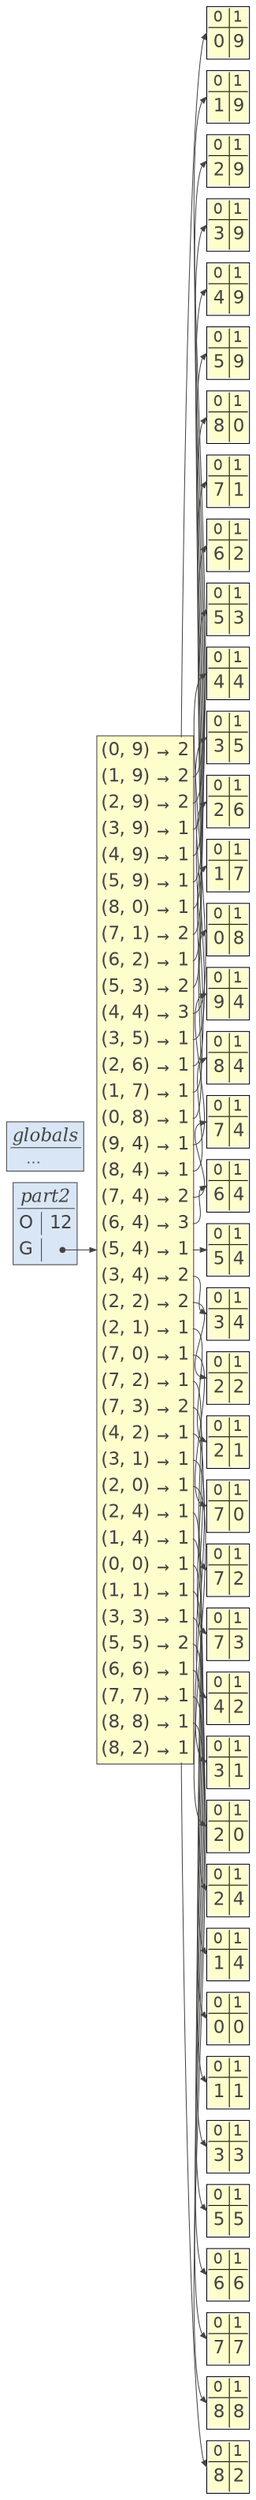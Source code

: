 
    digraph G {
        nodesep=.1;
        ranksep=.1;
        rankdir=LR;
        node [penwidth="0.5", shape=box, width=.1, height=.1];

    
{ rank=same;
// FRAME globals
node140091871958648 [margin="0.03", color="#444443", fontcolor="#444443", fontname="Helvetica", style=filled, fillcolor="#D9E6F5", label=<<table BORDER="0" CELLPADDING="0" CELLBORDER="1" CELLSPACING="0">
<tr><td cellspacing="0" colspan="3" cellpadding="0" bgcolor="#D9E6F5" border="1" sides="b" align="center"><font color="#444443" FACE="Times-Italic" point-size="11">globals</font></td></tr>
<tr><td colspan="3" cellpadding="1" border="0" bgcolor="#D9E6F5"></td></tr><tr><td cellspacing="0" cellpadding="0" border="0"><font point-size="9"> ... </font></td></tr>
</table>
>];
// FRAME part2
node140091868239792 [margin="0.03", color="#444443", fontcolor="#444443", fontname="Helvetica", style=filled, fillcolor="#D9E6F5", label=<<table BORDER="0" CELLPADDING="0" CELLBORDER="1" CELLSPACING="0">
<tr><td cellspacing="0" colspan="3" cellpadding="0" bgcolor="#D9E6F5" border="1" sides="b" align="center"><font color="#444443" FACE="Times-Italic" point-size="11">part2</font></td></tr>
<tr><td colspan="3" cellpadding="1" border="0" bgcolor="#D9E6F5"></td></tr><tr><td port="O_label" cellspacing="0" cellpadding="0" bgcolor="#D9E6F5" border="1" sides="r" align="right"><font face="Helvetica" color="#444443" point-size="11">O </font></td>
<td cellspacing="0" cellpadding="0" border="0"></td><td port="O" cellspacing="0" cellpadding="1" bgcolor="#D9E6F5" border="0" align="left"><font color="#444443" point-size="11"> 12</font></td>
</tr>
<tr><td colspan="3" cellpadding="1" border="0" bgcolor="#D9E6F5"></td></tr><tr><td port="G_label" cellspacing="0" cellpadding="0" bgcolor="#D9E6F5" border="1" sides="r" align="right"><font face="Helvetica" color="#444443" point-size="11">G </font></td>
<td cellspacing="0" cellpadding="0" border="0"></td><td port="G" cellspacing="0" cellpadding="1" bgcolor="#D9E6F5" border="0" align="left"><font color="#444443" point-size="11">    </font></td>
</tr>
</table>
>];
node140091871958648 -> node140091868239792 [style=invis, weight=100]
}

// DICT
node140091875499112 [margin="0.03", color="#444443", fontcolor="#444443", fontname="Helvetica", style=filled, fillcolor="#fefecd", label=<<table BORDER="0" CELLPADDING="0" CELLBORDER="1" CELLSPACING="0">
<tr><td port="0_label" cellspacing="0" cellpadding="0" bgcolor="#fefecd" border="0" align="right"><font face="Helvetica" color="#444443" point-size="11">(0, 9) </font></td>
<td cellpadding="0" border="0" valign="bottom"><font color="#444443" point-size="9">&rarr;</font></td><td port="0" cellspacing="0" cellpadding="1" bgcolor="#fefecd" border="0" align="left"><font color="#444443" point-size="11"> 2</font></td>
</tr>
<tr><td colspan="3" cellpadding="1" border="0" bgcolor="#fefecd"></td></tr><tr><td port="1_label" cellspacing="0" cellpadding="0" bgcolor="#fefecd" border="0" align="right"><font face="Helvetica" color="#444443" point-size="11">(1, 9) </font></td>
<td cellpadding="0" border="0" valign="bottom"><font color="#444443" point-size="9">&rarr;</font></td><td port="1" cellspacing="0" cellpadding="1" bgcolor="#fefecd" border="0" align="left"><font color="#444443" point-size="11"> 2</font></td>
</tr>
<tr><td colspan="3" cellpadding="1" border="0" bgcolor="#fefecd"></td></tr><tr><td port="2_label" cellspacing="0" cellpadding="0" bgcolor="#fefecd" border="0" align="right"><font face="Helvetica" color="#444443" point-size="11">(2, 9) </font></td>
<td cellpadding="0" border="0" valign="bottom"><font color="#444443" point-size="9">&rarr;</font></td><td port="2" cellspacing="0" cellpadding="1" bgcolor="#fefecd" border="0" align="left"><font color="#444443" point-size="11"> 2</font></td>
</tr>
<tr><td colspan="3" cellpadding="1" border="0" bgcolor="#fefecd"></td></tr><tr><td port="3_label" cellspacing="0" cellpadding="0" bgcolor="#fefecd" border="0" align="right"><font face="Helvetica" color="#444443" point-size="11">(3, 9) </font></td>
<td cellpadding="0" border="0" valign="bottom"><font color="#444443" point-size="9">&rarr;</font></td><td port="3" cellspacing="0" cellpadding="1" bgcolor="#fefecd" border="0" align="left"><font color="#444443" point-size="11"> 1</font></td>
</tr>
<tr><td colspan="3" cellpadding="1" border="0" bgcolor="#fefecd"></td></tr><tr><td port="4_label" cellspacing="0" cellpadding="0" bgcolor="#fefecd" border="0" align="right"><font face="Helvetica" color="#444443" point-size="11">(4, 9) </font></td>
<td cellpadding="0" border="0" valign="bottom"><font color="#444443" point-size="9">&rarr;</font></td><td port="4" cellspacing="0" cellpadding="1" bgcolor="#fefecd" border="0" align="left"><font color="#444443" point-size="11"> 1</font></td>
</tr>
<tr><td colspan="3" cellpadding="1" border="0" bgcolor="#fefecd"></td></tr><tr><td port="5_label" cellspacing="0" cellpadding="0" bgcolor="#fefecd" border="0" align="right"><font face="Helvetica" color="#444443" point-size="11">(5, 9) </font></td>
<td cellpadding="0" border="0" valign="bottom"><font color="#444443" point-size="9">&rarr;</font></td><td port="5" cellspacing="0" cellpadding="1" bgcolor="#fefecd" border="0" align="left"><font color="#444443" point-size="11"> 1</font></td>
</tr>
<tr><td colspan="3" cellpadding="1" border="0" bgcolor="#fefecd"></td></tr><tr><td port="6_label" cellspacing="0" cellpadding="0" bgcolor="#fefecd" border="0" align="right"><font face="Helvetica" color="#444443" point-size="11">(8, 0) </font></td>
<td cellpadding="0" border="0" valign="bottom"><font color="#444443" point-size="9">&rarr;</font></td><td port="6" cellspacing="0" cellpadding="1" bgcolor="#fefecd" border="0" align="left"><font color="#444443" point-size="11"> 1</font></td>
</tr>
<tr><td colspan="3" cellpadding="1" border="0" bgcolor="#fefecd"></td></tr><tr><td port="7_label" cellspacing="0" cellpadding="0" bgcolor="#fefecd" border="0" align="right"><font face="Helvetica" color="#444443" point-size="11">(7, 1) </font></td>
<td cellpadding="0" border="0" valign="bottom"><font color="#444443" point-size="9">&rarr;</font></td><td port="7" cellspacing="0" cellpadding="1" bgcolor="#fefecd" border="0" align="left"><font color="#444443" point-size="11"> 2</font></td>
</tr>
<tr><td colspan="3" cellpadding="1" border="0" bgcolor="#fefecd"></td></tr><tr><td port="8_label" cellspacing="0" cellpadding="0" bgcolor="#fefecd" border="0" align="right"><font face="Helvetica" color="#444443" point-size="11">(6, 2) </font></td>
<td cellpadding="0" border="0" valign="bottom"><font color="#444443" point-size="9">&rarr;</font></td><td port="8" cellspacing="0" cellpadding="1" bgcolor="#fefecd" border="0" align="left"><font color="#444443" point-size="11"> 1</font></td>
</tr>
<tr><td colspan="3" cellpadding="1" border="0" bgcolor="#fefecd"></td></tr><tr><td port="9_label" cellspacing="0" cellpadding="0" bgcolor="#fefecd" border="0" align="right"><font face="Helvetica" color="#444443" point-size="11">(5, 3) </font></td>
<td cellpadding="0" border="0" valign="bottom"><font color="#444443" point-size="9">&rarr;</font></td><td port="9" cellspacing="0" cellpadding="1" bgcolor="#fefecd" border="0" align="left"><font color="#444443" point-size="11"> 2</font></td>
</tr>
<tr><td colspan="3" cellpadding="1" border="0" bgcolor="#fefecd"></td></tr><tr><td port="10_label" cellspacing="0" cellpadding="0" bgcolor="#fefecd" border="0" align="right"><font face="Helvetica" color="#444443" point-size="11">(4, 4) </font></td>
<td cellpadding="0" border="0" valign="bottom"><font color="#444443" point-size="9">&rarr;</font></td><td port="10" cellspacing="0" cellpadding="1" bgcolor="#fefecd" border="0" align="left"><font color="#444443" point-size="11"> 3</font></td>
</tr>
<tr><td colspan="3" cellpadding="1" border="0" bgcolor="#fefecd"></td></tr><tr><td port="11_label" cellspacing="0" cellpadding="0" bgcolor="#fefecd" border="0" align="right"><font face="Helvetica" color="#444443" point-size="11">(3, 5) </font></td>
<td cellpadding="0" border="0" valign="bottom"><font color="#444443" point-size="9">&rarr;</font></td><td port="11" cellspacing="0" cellpadding="1" bgcolor="#fefecd" border="0" align="left"><font color="#444443" point-size="11"> 1</font></td>
</tr>
<tr><td colspan="3" cellpadding="1" border="0" bgcolor="#fefecd"></td></tr><tr><td port="12_label" cellspacing="0" cellpadding="0" bgcolor="#fefecd" border="0" align="right"><font face="Helvetica" color="#444443" point-size="11">(2, 6) </font></td>
<td cellpadding="0" border="0" valign="bottom"><font color="#444443" point-size="9">&rarr;</font></td><td port="12" cellspacing="0" cellpadding="1" bgcolor="#fefecd" border="0" align="left"><font color="#444443" point-size="11"> 1</font></td>
</tr>
<tr><td colspan="3" cellpadding="1" border="0" bgcolor="#fefecd"></td></tr><tr><td port="13_label" cellspacing="0" cellpadding="0" bgcolor="#fefecd" border="0" align="right"><font face="Helvetica" color="#444443" point-size="11">(1, 7) </font></td>
<td cellpadding="0" border="0" valign="bottom"><font color="#444443" point-size="9">&rarr;</font></td><td port="13" cellspacing="0" cellpadding="1" bgcolor="#fefecd" border="0" align="left"><font color="#444443" point-size="11"> 1</font></td>
</tr>
<tr><td colspan="3" cellpadding="1" border="0" bgcolor="#fefecd"></td></tr><tr><td port="14_label" cellspacing="0" cellpadding="0" bgcolor="#fefecd" border="0" align="right"><font face="Helvetica" color="#444443" point-size="11">(0, 8) </font></td>
<td cellpadding="0" border="0" valign="bottom"><font color="#444443" point-size="9">&rarr;</font></td><td port="14" cellspacing="0" cellpadding="1" bgcolor="#fefecd" border="0" align="left"><font color="#444443" point-size="11"> 1</font></td>
</tr>
<tr><td colspan="3" cellpadding="1" border="0" bgcolor="#fefecd"></td></tr><tr><td port="15_label" cellspacing="0" cellpadding="0" bgcolor="#fefecd" border="0" align="right"><font face="Helvetica" color="#444443" point-size="11">(9, 4) </font></td>
<td cellpadding="0" border="0" valign="bottom"><font color="#444443" point-size="9">&rarr;</font></td><td port="15" cellspacing="0" cellpadding="1" bgcolor="#fefecd" border="0" align="left"><font color="#444443" point-size="11"> 1</font></td>
</tr>
<tr><td colspan="3" cellpadding="1" border="0" bgcolor="#fefecd"></td></tr><tr><td port="16_label" cellspacing="0" cellpadding="0" bgcolor="#fefecd" border="0" align="right"><font face="Helvetica" color="#444443" point-size="11">(8, 4) </font></td>
<td cellpadding="0" border="0" valign="bottom"><font color="#444443" point-size="9">&rarr;</font></td><td port="16" cellspacing="0" cellpadding="1" bgcolor="#fefecd" border="0" align="left"><font color="#444443" point-size="11"> 1</font></td>
</tr>
<tr><td colspan="3" cellpadding="1" border="0" bgcolor="#fefecd"></td></tr><tr><td port="17_label" cellspacing="0" cellpadding="0" bgcolor="#fefecd" border="0" align="right"><font face="Helvetica" color="#444443" point-size="11">(7, 4) </font></td>
<td cellpadding="0" border="0" valign="bottom"><font color="#444443" point-size="9">&rarr;</font></td><td port="17" cellspacing="0" cellpadding="1" bgcolor="#fefecd" border="0" align="left"><font color="#444443" point-size="11"> 2</font></td>
</tr>
<tr><td colspan="3" cellpadding="1" border="0" bgcolor="#fefecd"></td></tr><tr><td port="18_label" cellspacing="0" cellpadding="0" bgcolor="#fefecd" border="0" align="right"><font face="Helvetica" color="#444443" point-size="11">(6, 4) </font></td>
<td cellpadding="0" border="0" valign="bottom"><font color="#444443" point-size="9">&rarr;</font></td><td port="18" cellspacing="0" cellpadding="1" bgcolor="#fefecd" border="0" align="left"><font color="#444443" point-size="11"> 3</font></td>
</tr>
<tr><td colspan="3" cellpadding="1" border="0" bgcolor="#fefecd"></td></tr><tr><td port="19_label" cellspacing="0" cellpadding="0" bgcolor="#fefecd" border="0" align="right"><font face="Helvetica" color="#444443" point-size="11">(5, 4) </font></td>
<td cellpadding="0" border="0" valign="bottom"><font color="#444443" point-size="9">&rarr;</font></td><td port="19" cellspacing="0" cellpadding="1" bgcolor="#fefecd" border="0" align="left"><font color="#444443" point-size="11"> 1</font></td>
</tr>
<tr><td colspan="3" cellpadding="1" border="0" bgcolor="#fefecd"></td></tr><tr><td port="20_label" cellspacing="0" cellpadding="0" bgcolor="#fefecd" border="0" align="right"><font face="Helvetica" color="#444443" point-size="11">(3, 4) </font></td>
<td cellpadding="0" border="0" valign="bottom"><font color="#444443" point-size="9">&rarr;</font></td><td port="20" cellspacing="0" cellpadding="1" bgcolor="#fefecd" border="0" align="left"><font color="#444443" point-size="11"> 2</font></td>
</tr>
<tr><td colspan="3" cellpadding="1" border="0" bgcolor="#fefecd"></td></tr><tr><td port="21_label" cellspacing="0" cellpadding="0" bgcolor="#fefecd" border="0" align="right"><font face="Helvetica" color="#444443" point-size="11">(2, 2) </font></td>
<td cellpadding="0" border="0" valign="bottom"><font color="#444443" point-size="9">&rarr;</font></td><td port="21" cellspacing="0" cellpadding="1" bgcolor="#fefecd" border="0" align="left"><font color="#444443" point-size="11"> 2</font></td>
</tr>
<tr><td colspan="3" cellpadding="1" border="0" bgcolor="#fefecd"></td></tr><tr><td port="22_label" cellspacing="0" cellpadding="0" bgcolor="#fefecd" border="0" align="right"><font face="Helvetica" color="#444443" point-size="11">(2, 1) </font></td>
<td cellpadding="0" border="0" valign="bottom"><font color="#444443" point-size="9">&rarr;</font></td><td port="22" cellspacing="0" cellpadding="1" bgcolor="#fefecd" border="0" align="left"><font color="#444443" point-size="11"> 1</font></td>
</tr>
<tr><td colspan="3" cellpadding="1" border="0" bgcolor="#fefecd"></td></tr><tr><td port="23_label" cellspacing="0" cellpadding="0" bgcolor="#fefecd" border="0" align="right"><font face="Helvetica" color="#444443" point-size="11">(7, 0) </font></td>
<td cellpadding="0" border="0" valign="bottom"><font color="#444443" point-size="9">&rarr;</font></td><td port="23" cellspacing="0" cellpadding="1" bgcolor="#fefecd" border="0" align="left"><font color="#444443" point-size="11"> 1</font></td>
</tr>
<tr><td colspan="3" cellpadding="1" border="0" bgcolor="#fefecd"></td></tr><tr><td port="24_label" cellspacing="0" cellpadding="0" bgcolor="#fefecd" border="0" align="right"><font face="Helvetica" color="#444443" point-size="11">(7, 2) </font></td>
<td cellpadding="0" border="0" valign="bottom"><font color="#444443" point-size="9">&rarr;</font></td><td port="24" cellspacing="0" cellpadding="1" bgcolor="#fefecd" border="0" align="left"><font color="#444443" point-size="11"> 1</font></td>
</tr>
<tr><td colspan="3" cellpadding="1" border="0" bgcolor="#fefecd"></td></tr><tr><td port="25_label" cellspacing="0" cellpadding="0" bgcolor="#fefecd" border="0" align="right"><font face="Helvetica" color="#444443" point-size="11">(7, 3) </font></td>
<td cellpadding="0" border="0" valign="bottom"><font color="#444443" point-size="9">&rarr;</font></td><td port="25" cellspacing="0" cellpadding="1" bgcolor="#fefecd" border="0" align="left"><font color="#444443" point-size="11"> 2</font></td>
</tr>
<tr><td colspan="3" cellpadding="1" border="0" bgcolor="#fefecd"></td></tr><tr><td port="26_label" cellspacing="0" cellpadding="0" bgcolor="#fefecd" border="0" align="right"><font face="Helvetica" color="#444443" point-size="11">(4, 2) </font></td>
<td cellpadding="0" border="0" valign="bottom"><font color="#444443" point-size="9">&rarr;</font></td><td port="26" cellspacing="0" cellpadding="1" bgcolor="#fefecd" border="0" align="left"><font color="#444443" point-size="11"> 1</font></td>
</tr>
<tr><td colspan="3" cellpadding="1" border="0" bgcolor="#fefecd"></td></tr><tr><td port="27_label" cellspacing="0" cellpadding="0" bgcolor="#fefecd" border="0" align="right"><font face="Helvetica" color="#444443" point-size="11">(3, 1) </font></td>
<td cellpadding="0" border="0" valign="bottom"><font color="#444443" point-size="9">&rarr;</font></td><td port="27" cellspacing="0" cellpadding="1" bgcolor="#fefecd" border="0" align="left"><font color="#444443" point-size="11"> 1</font></td>
</tr>
<tr><td colspan="3" cellpadding="1" border="0" bgcolor="#fefecd"></td></tr><tr><td port="28_label" cellspacing="0" cellpadding="0" bgcolor="#fefecd" border="0" align="right"><font face="Helvetica" color="#444443" point-size="11">(2, 0) </font></td>
<td cellpadding="0" border="0" valign="bottom"><font color="#444443" point-size="9">&rarr;</font></td><td port="28" cellspacing="0" cellpadding="1" bgcolor="#fefecd" border="0" align="left"><font color="#444443" point-size="11"> 1</font></td>
</tr>
<tr><td colspan="3" cellpadding="1" border="0" bgcolor="#fefecd"></td></tr><tr><td port="29_label" cellspacing="0" cellpadding="0" bgcolor="#fefecd" border="0" align="right"><font face="Helvetica" color="#444443" point-size="11">(2, 4) </font></td>
<td cellpadding="0" border="0" valign="bottom"><font color="#444443" point-size="9">&rarr;</font></td><td port="29" cellspacing="0" cellpadding="1" bgcolor="#fefecd" border="0" align="left"><font color="#444443" point-size="11"> 1</font></td>
</tr>
<tr><td colspan="3" cellpadding="1" border="0" bgcolor="#fefecd"></td></tr><tr><td port="30_label" cellspacing="0" cellpadding="0" bgcolor="#fefecd" border="0" align="right"><font face="Helvetica" color="#444443" point-size="11">(1, 4) </font></td>
<td cellpadding="0" border="0" valign="bottom"><font color="#444443" point-size="9">&rarr;</font></td><td port="30" cellspacing="0" cellpadding="1" bgcolor="#fefecd" border="0" align="left"><font color="#444443" point-size="11"> 1</font></td>
</tr>
<tr><td colspan="3" cellpadding="1" border="0" bgcolor="#fefecd"></td></tr><tr><td port="31_label" cellspacing="0" cellpadding="0" bgcolor="#fefecd" border="0" align="right"><font face="Helvetica" color="#444443" point-size="11">(0, 0) </font></td>
<td cellpadding="0" border="0" valign="bottom"><font color="#444443" point-size="9">&rarr;</font></td><td port="31" cellspacing="0" cellpadding="1" bgcolor="#fefecd" border="0" align="left"><font color="#444443" point-size="11"> 1</font></td>
</tr>
<tr><td colspan="3" cellpadding="1" border="0" bgcolor="#fefecd"></td></tr><tr><td port="32_label" cellspacing="0" cellpadding="0" bgcolor="#fefecd" border="0" align="right"><font face="Helvetica" color="#444443" point-size="11">(1, 1) </font></td>
<td cellpadding="0" border="0" valign="bottom"><font color="#444443" point-size="9">&rarr;</font></td><td port="32" cellspacing="0" cellpadding="1" bgcolor="#fefecd" border="0" align="left"><font color="#444443" point-size="11"> 1</font></td>
</tr>
<tr><td colspan="3" cellpadding="1" border="0" bgcolor="#fefecd"></td></tr><tr><td port="33_label" cellspacing="0" cellpadding="0" bgcolor="#fefecd" border="0" align="right"><font face="Helvetica" color="#444443" point-size="11">(3, 3) </font></td>
<td cellpadding="0" border="0" valign="bottom"><font color="#444443" point-size="9">&rarr;</font></td><td port="33" cellspacing="0" cellpadding="1" bgcolor="#fefecd" border="0" align="left"><font color="#444443" point-size="11"> 1</font></td>
</tr>
<tr><td colspan="3" cellpadding="1" border="0" bgcolor="#fefecd"></td></tr><tr><td port="34_label" cellspacing="0" cellpadding="0" bgcolor="#fefecd" border="0" align="right"><font face="Helvetica" color="#444443" point-size="11">(5, 5) </font></td>
<td cellpadding="0" border="0" valign="bottom"><font color="#444443" point-size="9">&rarr;</font></td><td port="34" cellspacing="0" cellpadding="1" bgcolor="#fefecd" border="0" align="left"><font color="#444443" point-size="11"> 2</font></td>
</tr>
<tr><td colspan="3" cellpadding="1" border="0" bgcolor="#fefecd"></td></tr><tr><td port="35_label" cellspacing="0" cellpadding="0" bgcolor="#fefecd" border="0" align="right"><font face="Helvetica" color="#444443" point-size="11">(6, 6) </font></td>
<td cellpadding="0" border="0" valign="bottom"><font color="#444443" point-size="9">&rarr;</font></td><td port="35" cellspacing="0" cellpadding="1" bgcolor="#fefecd" border="0" align="left"><font color="#444443" point-size="11"> 1</font></td>
</tr>
<tr><td colspan="3" cellpadding="1" border="0" bgcolor="#fefecd"></td></tr><tr><td port="36_label" cellspacing="0" cellpadding="0" bgcolor="#fefecd" border="0" align="right"><font face="Helvetica" color="#444443" point-size="11">(7, 7) </font></td>
<td cellpadding="0" border="0" valign="bottom"><font color="#444443" point-size="9">&rarr;</font></td><td port="36" cellspacing="0" cellpadding="1" bgcolor="#fefecd" border="0" align="left"><font color="#444443" point-size="11"> 1</font></td>
</tr>
<tr><td colspan="3" cellpadding="1" border="0" bgcolor="#fefecd"></td></tr><tr><td port="37_label" cellspacing="0" cellpadding="0" bgcolor="#fefecd" border="0" align="right"><font face="Helvetica" color="#444443" point-size="11">(8, 8) </font></td>
<td cellpadding="0" border="0" valign="bottom"><font color="#444443" point-size="9">&rarr;</font></td><td port="37" cellspacing="0" cellpadding="1" bgcolor="#fefecd" border="0" align="left"><font color="#444443" point-size="11"> 1</font></td>
</tr>
<tr><td colspan="3" cellpadding="1" border="0" bgcolor="#fefecd"></td></tr><tr><td port="38_label" cellspacing="0" cellpadding="0" bgcolor="#fefecd" border="0" align="right"><font face="Helvetica" color="#444443" point-size="11">(8, 2) </font></td>
<td cellpadding="0" border="0" valign="bottom"><font color="#444443" point-size="9">&rarr;</font></td><td port="38" cellspacing="0" cellpadding="1" bgcolor="#fefecd" border="0" align="left"><font color="#444443" point-size="11"> 1</font></td>
</tr>
</table>
>];
// LIST or ITERATABLE of atoms
node140091867044040 [shape="box", space="0.0", margin="0.01", fontcolor="#444443", fontname="Helvetica", label=<<table BORDER="0" CELLBORDER="0" CELLSPACING="0">
<tr>
<td cellspacing="0" cellpadding="0" bgcolor="#fefecd" border="1" sides="br" valign="top"><font color="#444443" point-size="9">0</font></td>
<td cellspacing="0" cellpadding="0" bgcolor="#fefecd" border="1" sides="b" valign="top"><font color="#444443" point-size="9">1</font></td>
</tr>
<tr>
<td port="0" bgcolor="#fefecd" border="1" sides="r" align="center"><font point-size="11">0</font></td>
<td port="1" bgcolor="#fefecd" border="0" align="center"><font point-size="11">9</font></td>
</tr></table>
>];
// LIST or ITERATABLE of atoms
node140091867044064 [shape="box", space="0.0", margin="0.01", fontcolor="#444443", fontname="Helvetica", label=<<table BORDER="0" CELLBORDER="0" CELLSPACING="0">
<tr>
<td cellspacing="0" cellpadding="0" bgcolor="#fefecd" border="1" sides="br" valign="top"><font color="#444443" point-size="9">0</font></td>
<td cellspacing="0" cellpadding="0" bgcolor="#fefecd" border="1" sides="b" valign="top"><font color="#444443" point-size="9">1</font></td>
</tr>
<tr>
<td port="0" bgcolor="#fefecd" border="1" sides="r" align="center"><font point-size="11">1</font></td>
<td port="1" bgcolor="#fefecd" border="0" align="center"><font point-size="11">9</font></td>
</tr></table>
>];
// LIST or ITERATABLE of atoms
node140091867044088 [shape="box", space="0.0", margin="0.01", fontcolor="#444443", fontname="Helvetica", label=<<table BORDER="0" CELLBORDER="0" CELLSPACING="0">
<tr>
<td cellspacing="0" cellpadding="0" bgcolor="#fefecd" border="1" sides="br" valign="top"><font color="#444443" point-size="9">0</font></td>
<td cellspacing="0" cellpadding="0" bgcolor="#fefecd" border="1" sides="b" valign="top"><font color="#444443" point-size="9">1</font></td>
</tr>
<tr>
<td port="0" bgcolor="#fefecd" border="1" sides="r" align="center"><font point-size="11">2</font></td>
<td port="1" bgcolor="#fefecd" border="0" align="center"><font point-size="11">9</font></td>
</tr></table>
>];
// LIST or ITERATABLE of atoms
node140091867044112 [shape="box", space="0.0", margin="0.01", fontcolor="#444443", fontname="Helvetica", label=<<table BORDER="0" CELLBORDER="0" CELLSPACING="0">
<tr>
<td cellspacing="0" cellpadding="0" bgcolor="#fefecd" border="1" sides="br" valign="top"><font color="#444443" point-size="9">0</font></td>
<td cellspacing="0" cellpadding="0" bgcolor="#fefecd" border="1" sides="b" valign="top"><font color="#444443" point-size="9">1</font></td>
</tr>
<tr>
<td port="0" bgcolor="#fefecd" border="1" sides="r" align="center"><font point-size="11">3</font></td>
<td port="1" bgcolor="#fefecd" border="0" align="center"><font point-size="11">9</font></td>
</tr></table>
>];
// LIST or ITERATABLE of atoms
node140091867044136 [shape="box", space="0.0", margin="0.01", fontcolor="#444443", fontname="Helvetica", label=<<table BORDER="0" CELLBORDER="0" CELLSPACING="0">
<tr>
<td cellspacing="0" cellpadding="0" bgcolor="#fefecd" border="1" sides="br" valign="top"><font color="#444443" point-size="9">0</font></td>
<td cellspacing="0" cellpadding="0" bgcolor="#fefecd" border="1" sides="b" valign="top"><font color="#444443" point-size="9">1</font></td>
</tr>
<tr>
<td port="0" bgcolor="#fefecd" border="1" sides="r" align="center"><font point-size="11">4</font></td>
<td port="1" bgcolor="#fefecd" border="0" align="center"><font point-size="11">9</font></td>
</tr></table>
>];
// LIST or ITERATABLE of atoms
node140091867044160 [shape="box", space="0.0", margin="0.01", fontcolor="#444443", fontname="Helvetica", label=<<table BORDER="0" CELLBORDER="0" CELLSPACING="0">
<tr>
<td cellspacing="0" cellpadding="0" bgcolor="#fefecd" border="1" sides="br" valign="top"><font color="#444443" point-size="9">0</font></td>
<td cellspacing="0" cellpadding="0" bgcolor="#fefecd" border="1" sides="b" valign="top"><font color="#444443" point-size="9">1</font></td>
</tr>
<tr>
<td port="0" bgcolor="#fefecd" border="1" sides="r" align="center"><font point-size="11">5</font></td>
<td port="1" bgcolor="#fefecd" border="0" align="center"><font point-size="11">9</font></td>
</tr></table>
>];
// LIST or ITERATABLE of atoms
node140091867044184 [shape="box", space="0.0", margin="0.01", fontcolor="#444443", fontname="Helvetica", label=<<table BORDER="0" CELLBORDER="0" CELLSPACING="0">
<tr>
<td cellspacing="0" cellpadding="0" bgcolor="#fefecd" border="1" sides="br" valign="top"><font color="#444443" point-size="9">0</font></td>
<td cellspacing="0" cellpadding="0" bgcolor="#fefecd" border="1" sides="b" valign="top"><font color="#444443" point-size="9">1</font></td>
</tr>
<tr>
<td port="0" bgcolor="#fefecd" border="1" sides="r" align="center"><font point-size="11">8</font></td>
<td port="1" bgcolor="#fefecd" border="0" align="center"><font point-size="11">0</font></td>
</tr></table>
>];
// LIST or ITERATABLE of atoms
node140091867044208 [shape="box", space="0.0", margin="0.01", fontcolor="#444443", fontname="Helvetica", label=<<table BORDER="0" CELLBORDER="0" CELLSPACING="0">
<tr>
<td cellspacing="0" cellpadding="0" bgcolor="#fefecd" border="1" sides="br" valign="top"><font color="#444443" point-size="9">0</font></td>
<td cellspacing="0" cellpadding="0" bgcolor="#fefecd" border="1" sides="b" valign="top"><font color="#444443" point-size="9">1</font></td>
</tr>
<tr>
<td port="0" bgcolor="#fefecd" border="1" sides="r" align="center"><font point-size="11">7</font></td>
<td port="1" bgcolor="#fefecd" border="0" align="center"><font point-size="11">1</font></td>
</tr></table>
>];
// LIST or ITERATABLE of atoms
node140091867044232 [shape="box", space="0.0", margin="0.01", fontcolor="#444443", fontname="Helvetica", label=<<table BORDER="0" CELLBORDER="0" CELLSPACING="0">
<tr>
<td cellspacing="0" cellpadding="0" bgcolor="#fefecd" border="1" sides="br" valign="top"><font color="#444443" point-size="9">0</font></td>
<td cellspacing="0" cellpadding="0" bgcolor="#fefecd" border="1" sides="b" valign="top"><font color="#444443" point-size="9">1</font></td>
</tr>
<tr>
<td port="0" bgcolor="#fefecd" border="1" sides="r" align="center"><font point-size="11">6</font></td>
<td port="1" bgcolor="#fefecd" border="0" align="center"><font point-size="11">2</font></td>
</tr></table>
>];
// LIST or ITERATABLE of atoms
node140091867044256 [shape="box", space="0.0", margin="0.01", fontcolor="#444443", fontname="Helvetica", label=<<table BORDER="0" CELLBORDER="0" CELLSPACING="0">
<tr>
<td cellspacing="0" cellpadding="0" bgcolor="#fefecd" border="1" sides="br" valign="top"><font color="#444443" point-size="9">0</font></td>
<td cellspacing="0" cellpadding="0" bgcolor="#fefecd" border="1" sides="b" valign="top"><font color="#444443" point-size="9">1</font></td>
</tr>
<tr>
<td port="0" bgcolor="#fefecd" border="1" sides="r" align="center"><font point-size="11">5</font></td>
<td port="1" bgcolor="#fefecd" border="0" align="center"><font point-size="11">3</font></td>
</tr></table>
>];
// LIST or ITERATABLE of atoms
node140091867044280 [shape="box", space="0.0", margin="0.01", fontcolor="#444443", fontname="Helvetica", label=<<table BORDER="0" CELLBORDER="0" CELLSPACING="0">
<tr>
<td cellspacing="0" cellpadding="0" bgcolor="#fefecd" border="1" sides="br" valign="top"><font color="#444443" point-size="9">0</font></td>
<td cellspacing="0" cellpadding="0" bgcolor="#fefecd" border="1" sides="b" valign="top"><font color="#444443" point-size="9">1</font></td>
</tr>
<tr>
<td port="0" bgcolor="#fefecd" border="1" sides="r" align="center"><font point-size="11">4</font></td>
<td port="1" bgcolor="#fefecd" border="0" align="center"><font point-size="11">4</font></td>
</tr></table>
>];
// LIST or ITERATABLE of atoms
node140091867044304 [shape="box", space="0.0", margin="0.01", fontcolor="#444443", fontname="Helvetica", label=<<table BORDER="0" CELLBORDER="0" CELLSPACING="0">
<tr>
<td cellspacing="0" cellpadding="0" bgcolor="#fefecd" border="1" sides="br" valign="top"><font color="#444443" point-size="9">0</font></td>
<td cellspacing="0" cellpadding="0" bgcolor="#fefecd" border="1" sides="b" valign="top"><font color="#444443" point-size="9">1</font></td>
</tr>
<tr>
<td port="0" bgcolor="#fefecd" border="1" sides="r" align="center"><font point-size="11">3</font></td>
<td port="1" bgcolor="#fefecd" border="0" align="center"><font point-size="11">5</font></td>
</tr></table>
>];
// LIST or ITERATABLE of atoms
node140091867044328 [shape="box", space="0.0", margin="0.01", fontcolor="#444443", fontname="Helvetica", label=<<table BORDER="0" CELLBORDER="0" CELLSPACING="0">
<tr>
<td cellspacing="0" cellpadding="0" bgcolor="#fefecd" border="1" sides="br" valign="top"><font color="#444443" point-size="9">0</font></td>
<td cellspacing="0" cellpadding="0" bgcolor="#fefecd" border="1" sides="b" valign="top"><font color="#444443" point-size="9">1</font></td>
</tr>
<tr>
<td port="0" bgcolor="#fefecd" border="1" sides="r" align="center"><font point-size="11">2</font></td>
<td port="1" bgcolor="#fefecd" border="0" align="center"><font point-size="11">6</font></td>
</tr></table>
>];
// LIST or ITERATABLE of atoms
node140091867044352 [shape="box", space="0.0", margin="0.01", fontcolor="#444443", fontname="Helvetica", label=<<table BORDER="0" CELLBORDER="0" CELLSPACING="0">
<tr>
<td cellspacing="0" cellpadding="0" bgcolor="#fefecd" border="1" sides="br" valign="top"><font color="#444443" point-size="9">0</font></td>
<td cellspacing="0" cellpadding="0" bgcolor="#fefecd" border="1" sides="b" valign="top"><font color="#444443" point-size="9">1</font></td>
</tr>
<tr>
<td port="0" bgcolor="#fefecd" border="1" sides="r" align="center"><font point-size="11">1</font></td>
<td port="1" bgcolor="#fefecd" border="0" align="center"><font point-size="11">7</font></td>
</tr></table>
>];
// LIST or ITERATABLE of atoms
node140091867044376 [shape="box", space="0.0", margin="0.01", fontcolor="#444443", fontname="Helvetica", label=<<table BORDER="0" CELLBORDER="0" CELLSPACING="0">
<tr>
<td cellspacing="0" cellpadding="0" bgcolor="#fefecd" border="1" sides="br" valign="top"><font color="#444443" point-size="9">0</font></td>
<td cellspacing="0" cellpadding="0" bgcolor="#fefecd" border="1" sides="b" valign="top"><font color="#444443" point-size="9">1</font></td>
</tr>
<tr>
<td port="0" bgcolor="#fefecd" border="1" sides="r" align="center"><font point-size="11">0</font></td>
<td port="1" bgcolor="#fefecd" border="0" align="center"><font point-size="11">8</font></td>
</tr></table>
>];
// LIST or ITERATABLE of atoms
node140091867044400 [shape="box", space="0.0", margin="0.01", fontcolor="#444443", fontname="Helvetica", label=<<table BORDER="0" CELLBORDER="0" CELLSPACING="0">
<tr>
<td cellspacing="0" cellpadding="0" bgcolor="#fefecd" border="1" sides="br" valign="top"><font color="#444443" point-size="9">0</font></td>
<td cellspacing="0" cellpadding="0" bgcolor="#fefecd" border="1" sides="b" valign="top"><font color="#444443" point-size="9">1</font></td>
</tr>
<tr>
<td port="0" bgcolor="#fefecd" border="1" sides="r" align="center"><font point-size="11">9</font></td>
<td port="1" bgcolor="#fefecd" border="0" align="center"><font point-size="11">4</font></td>
</tr></table>
>];
// LIST or ITERATABLE of atoms
node140091867044424 [shape="box", space="0.0", margin="0.01", fontcolor="#444443", fontname="Helvetica", label=<<table BORDER="0" CELLBORDER="0" CELLSPACING="0">
<tr>
<td cellspacing="0" cellpadding="0" bgcolor="#fefecd" border="1" sides="br" valign="top"><font color="#444443" point-size="9">0</font></td>
<td cellspacing="0" cellpadding="0" bgcolor="#fefecd" border="1" sides="b" valign="top"><font color="#444443" point-size="9">1</font></td>
</tr>
<tr>
<td port="0" bgcolor="#fefecd" border="1" sides="r" align="center"><font point-size="11">8</font></td>
<td port="1" bgcolor="#fefecd" border="0" align="center"><font point-size="11">4</font></td>
</tr></table>
>];
// LIST or ITERATABLE of atoms
node140091867044448 [shape="box", space="0.0", margin="0.01", fontcolor="#444443", fontname="Helvetica", label=<<table BORDER="0" CELLBORDER="0" CELLSPACING="0">
<tr>
<td cellspacing="0" cellpadding="0" bgcolor="#fefecd" border="1" sides="br" valign="top"><font color="#444443" point-size="9">0</font></td>
<td cellspacing="0" cellpadding="0" bgcolor="#fefecd" border="1" sides="b" valign="top"><font color="#444443" point-size="9">1</font></td>
</tr>
<tr>
<td port="0" bgcolor="#fefecd" border="1" sides="r" align="center"><font point-size="11">7</font></td>
<td port="1" bgcolor="#fefecd" border="0" align="center"><font point-size="11">4</font></td>
</tr></table>
>];
// LIST or ITERATABLE of atoms
node140091867044472 [shape="box", space="0.0", margin="0.01", fontcolor="#444443", fontname="Helvetica", label=<<table BORDER="0" CELLBORDER="0" CELLSPACING="0">
<tr>
<td cellspacing="0" cellpadding="0" bgcolor="#fefecd" border="1" sides="br" valign="top"><font color="#444443" point-size="9">0</font></td>
<td cellspacing="0" cellpadding="0" bgcolor="#fefecd" border="1" sides="b" valign="top"><font color="#444443" point-size="9">1</font></td>
</tr>
<tr>
<td port="0" bgcolor="#fefecd" border="1" sides="r" align="center"><font point-size="11">6</font></td>
<td port="1" bgcolor="#fefecd" border="0" align="center"><font point-size="11">4</font></td>
</tr></table>
>];
// LIST or ITERATABLE of atoms
node140091867044496 [shape="box", space="0.0", margin="0.01", fontcolor="#444443", fontname="Helvetica", label=<<table BORDER="0" CELLBORDER="0" CELLSPACING="0">
<tr>
<td cellspacing="0" cellpadding="0" bgcolor="#fefecd" border="1" sides="br" valign="top"><font color="#444443" point-size="9">0</font></td>
<td cellspacing="0" cellpadding="0" bgcolor="#fefecd" border="1" sides="b" valign="top"><font color="#444443" point-size="9">1</font></td>
</tr>
<tr>
<td port="0" bgcolor="#fefecd" border="1" sides="r" align="center"><font point-size="11">5</font></td>
<td port="1" bgcolor="#fefecd" border="0" align="center"><font point-size="11">4</font></td>
</tr></table>
>];
// LIST or ITERATABLE of atoms
node140091867044520 [shape="box", space="0.0", margin="0.01", fontcolor="#444443", fontname="Helvetica", label=<<table BORDER="0" CELLBORDER="0" CELLSPACING="0">
<tr>
<td cellspacing="0" cellpadding="0" bgcolor="#fefecd" border="1" sides="br" valign="top"><font color="#444443" point-size="9">0</font></td>
<td cellspacing="0" cellpadding="0" bgcolor="#fefecd" border="1" sides="b" valign="top"><font color="#444443" point-size="9">1</font></td>
</tr>
<tr>
<td port="0" bgcolor="#fefecd" border="1" sides="r" align="center"><font point-size="11">3</font></td>
<td port="1" bgcolor="#fefecd" border="0" align="center"><font point-size="11">4</font></td>
</tr></table>
>];
// LIST or ITERATABLE of atoms
node140091867044544 [shape="box", space="0.0", margin="0.01", fontcolor="#444443", fontname="Helvetica", label=<<table BORDER="0" CELLBORDER="0" CELLSPACING="0">
<tr>
<td cellspacing="0" cellpadding="0" bgcolor="#fefecd" border="1" sides="br" valign="top"><font color="#444443" point-size="9">0</font></td>
<td cellspacing="0" cellpadding="0" bgcolor="#fefecd" border="1" sides="b" valign="top"><font color="#444443" point-size="9">1</font></td>
</tr>
<tr>
<td port="0" bgcolor="#fefecd" border="1" sides="r" align="center"><font point-size="11">2</font></td>
<td port="1" bgcolor="#fefecd" border="0" align="center"><font point-size="11">2</font></td>
</tr></table>
>];
// LIST or ITERATABLE of atoms
node140091867044568 [shape="box", space="0.0", margin="0.01", fontcolor="#444443", fontname="Helvetica", label=<<table BORDER="0" CELLBORDER="0" CELLSPACING="0">
<tr>
<td cellspacing="0" cellpadding="0" bgcolor="#fefecd" border="1" sides="br" valign="top"><font color="#444443" point-size="9">0</font></td>
<td cellspacing="0" cellpadding="0" bgcolor="#fefecd" border="1" sides="b" valign="top"><font color="#444443" point-size="9">1</font></td>
</tr>
<tr>
<td port="0" bgcolor="#fefecd" border="1" sides="r" align="center"><font point-size="11">2</font></td>
<td port="1" bgcolor="#fefecd" border="0" align="center"><font point-size="11">1</font></td>
</tr></table>
>];
// LIST or ITERATABLE of atoms
node140091867044592 [shape="box", space="0.0", margin="0.01", fontcolor="#444443", fontname="Helvetica", label=<<table BORDER="0" CELLBORDER="0" CELLSPACING="0">
<tr>
<td cellspacing="0" cellpadding="0" bgcolor="#fefecd" border="1" sides="br" valign="top"><font color="#444443" point-size="9">0</font></td>
<td cellspacing="0" cellpadding="0" bgcolor="#fefecd" border="1" sides="b" valign="top"><font color="#444443" point-size="9">1</font></td>
</tr>
<tr>
<td port="0" bgcolor="#fefecd" border="1" sides="r" align="center"><font point-size="11">7</font></td>
<td port="1" bgcolor="#fefecd" border="0" align="center"><font point-size="11">0</font></td>
</tr></table>
>];
// LIST or ITERATABLE of atoms
node140091867044616 [shape="box", space="0.0", margin="0.01", fontcolor="#444443", fontname="Helvetica", label=<<table BORDER="0" CELLBORDER="0" CELLSPACING="0">
<tr>
<td cellspacing="0" cellpadding="0" bgcolor="#fefecd" border="1" sides="br" valign="top"><font color="#444443" point-size="9">0</font></td>
<td cellspacing="0" cellpadding="0" bgcolor="#fefecd" border="1" sides="b" valign="top"><font color="#444443" point-size="9">1</font></td>
</tr>
<tr>
<td port="0" bgcolor="#fefecd" border="1" sides="r" align="center"><font point-size="11">7</font></td>
<td port="1" bgcolor="#fefecd" border="0" align="center"><font point-size="11">2</font></td>
</tr></table>
>];
// LIST or ITERATABLE of atoms
node140091867044640 [shape="box", space="0.0", margin="0.01", fontcolor="#444443", fontname="Helvetica", label=<<table BORDER="0" CELLBORDER="0" CELLSPACING="0">
<tr>
<td cellspacing="0" cellpadding="0" bgcolor="#fefecd" border="1" sides="br" valign="top"><font color="#444443" point-size="9">0</font></td>
<td cellspacing="0" cellpadding="0" bgcolor="#fefecd" border="1" sides="b" valign="top"><font color="#444443" point-size="9">1</font></td>
</tr>
<tr>
<td port="0" bgcolor="#fefecd" border="1" sides="r" align="center"><font point-size="11">7</font></td>
<td port="1" bgcolor="#fefecd" border="0" align="center"><font point-size="11">3</font></td>
</tr></table>
>];
// LIST or ITERATABLE of atoms
node140091867044664 [shape="box", space="0.0", margin="0.01", fontcolor="#444443", fontname="Helvetica", label=<<table BORDER="0" CELLBORDER="0" CELLSPACING="0">
<tr>
<td cellspacing="0" cellpadding="0" bgcolor="#fefecd" border="1" sides="br" valign="top"><font color="#444443" point-size="9">0</font></td>
<td cellspacing="0" cellpadding="0" bgcolor="#fefecd" border="1" sides="b" valign="top"><font color="#444443" point-size="9">1</font></td>
</tr>
<tr>
<td port="0" bgcolor="#fefecd" border="1" sides="r" align="center"><font point-size="11">4</font></td>
<td port="1" bgcolor="#fefecd" border="0" align="center"><font point-size="11">2</font></td>
</tr></table>
>];
// LIST or ITERATABLE of atoms
node140091867044688 [shape="box", space="0.0", margin="0.01", fontcolor="#444443", fontname="Helvetica", label=<<table BORDER="0" CELLBORDER="0" CELLSPACING="0">
<tr>
<td cellspacing="0" cellpadding="0" bgcolor="#fefecd" border="1" sides="br" valign="top"><font color="#444443" point-size="9">0</font></td>
<td cellspacing="0" cellpadding="0" bgcolor="#fefecd" border="1" sides="b" valign="top"><font color="#444443" point-size="9">1</font></td>
</tr>
<tr>
<td port="0" bgcolor="#fefecd" border="1" sides="r" align="center"><font point-size="11">3</font></td>
<td port="1" bgcolor="#fefecd" border="0" align="center"><font point-size="11">1</font></td>
</tr></table>
>];
// LIST or ITERATABLE of atoms
node140091867044712 [shape="box", space="0.0", margin="0.01", fontcolor="#444443", fontname="Helvetica", label=<<table BORDER="0" CELLBORDER="0" CELLSPACING="0">
<tr>
<td cellspacing="0" cellpadding="0" bgcolor="#fefecd" border="1" sides="br" valign="top"><font color="#444443" point-size="9">0</font></td>
<td cellspacing="0" cellpadding="0" bgcolor="#fefecd" border="1" sides="b" valign="top"><font color="#444443" point-size="9">1</font></td>
</tr>
<tr>
<td port="0" bgcolor="#fefecd" border="1" sides="r" align="center"><font point-size="11">2</font></td>
<td port="1" bgcolor="#fefecd" border="0" align="center"><font point-size="11">0</font></td>
</tr></table>
>];
// LIST or ITERATABLE of atoms
node140091867044736 [shape="box", space="0.0", margin="0.01", fontcolor="#444443", fontname="Helvetica", label=<<table BORDER="0" CELLBORDER="0" CELLSPACING="0">
<tr>
<td cellspacing="0" cellpadding="0" bgcolor="#fefecd" border="1" sides="br" valign="top"><font color="#444443" point-size="9">0</font></td>
<td cellspacing="0" cellpadding="0" bgcolor="#fefecd" border="1" sides="b" valign="top"><font color="#444443" point-size="9">1</font></td>
</tr>
<tr>
<td port="0" bgcolor="#fefecd" border="1" sides="r" align="center"><font point-size="11">2</font></td>
<td port="1" bgcolor="#fefecd" border="0" align="center"><font point-size="11">4</font></td>
</tr></table>
>];
// LIST or ITERATABLE of atoms
node140091867044760 [shape="box", space="0.0", margin="0.01", fontcolor="#444443", fontname="Helvetica", label=<<table BORDER="0" CELLBORDER="0" CELLSPACING="0">
<tr>
<td cellspacing="0" cellpadding="0" bgcolor="#fefecd" border="1" sides="br" valign="top"><font color="#444443" point-size="9">0</font></td>
<td cellspacing="0" cellpadding="0" bgcolor="#fefecd" border="1" sides="b" valign="top"><font color="#444443" point-size="9">1</font></td>
</tr>
<tr>
<td port="0" bgcolor="#fefecd" border="1" sides="r" align="center"><font point-size="11">1</font></td>
<td port="1" bgcolor="#fefecd" border="0" align="center"><font point-size="11">4</font></td>
</tr></table>
>];
// LIST or ITERATABLE of atoms
node140091867044784 [shape="box", space="0.0", margin="0.01", fontcolor="#444443", fontname="Helvetica", label=<<table BORDER="0" CELLBORDER="0" CELLSPACING="0">
<tr>
<td cellspacing="0" cellpadding="0" bgcolor="#fefecd" border="1" sides="br" valign="top"><font color="#444443" point-size="9">0</font></td>
<td cellspacing="0" cellpadding="0" bgcolor="#fefecd" border="1" sides="b" valign="top"><font color="#444443" point-size="9">1</font></td>
</tr>
<tr>
<td port="0" bgcolor="#fefecd" border="1" sides="r" align="center"><font point-size="11">0</font></td>
<td port="1" bgcolor="#fefecd" border="0" align="center"><font point-size="11">0</font></td>
</tr></table>
>];
// LIST or ITERATABLE of atoms
node140091867044808 [shape="box", space="0.0", margin="0.01", fontcolor="#444443", fontname="Helvetica", label=<<table BORDER="0" CELLBORDER="0" CELLSPACING="0">
<tr>
<td cellspacing="0" cellpadding="0" bgcolor="#fefecd" border="1" sides="br" valign="top"><font color="#444443" point-size="9">0</font></td>
<td cellspacing="0" cellpadding="0" bgcolor="#fefecd" border="1" sides="b" valign="top"><font color="#444443" point-size="9">1</font></td>
</tr>
<tr>
<td port="0" bgcolor="#fefecd" border="1" sides="r" align="center"><font point-size="11">1</font></td>
<td port="1" bgcolor="#fefecd" border="0" align="center"><font point-size="11">1</font></td>
</tr></table>
>];
// LIST or ITERATABLE of atoms
node140091867044832 [shape="box", space="0.0", margin="0.01", fontcolor="#444443", fontname="Helvetica", label=<<table BORDER="0" CELLBORDER="0" CELLSPACING="0">
<tr>
<td cellspacing="0" cellpadding="0" bgcolor="#fefecd" border="1" sides="br" valign="top"><font color="#444443" point-size="9">0</font></td>
<td cellspacing="0" cellpadding="0" bgcolor="#fefecd" border="1" sides="b" valign="top"><font color="#444443" point-size="9">1</font></td>
</tr>
<tr>
<td port="0" bgcolor="#fefecd" border="1" sides="r" align="center"><font point-size="11">3</font></td>
<td port="1" bgcolor="#fefecd" border="0" align="center"><font point-size="11">3</font></td>
</tr></table>
>];
// LIST or ITERATABLE of atoms
node140091867044856 [shape="box", space="0.0", margin="0.01", fontcolor="#444443", fontname="Helvetica", label=<<table BORDER="0" CELLBORDER="0" CELLSPACING="0">
<tr>
<td cellspacing="0" cellpadding="0" bgcolor="#fefecd" border="1" sides="br" valign="top"><font color="#444443" point-size="9">0</font></td>
<td cellspacing="0" cellpadding="0" bgcolor="#fefecd" border="1" sides="b" valign="top"><font color="#444443" point-size="9">1</font></td>
</tr>
<tr>
<td port="0" bgcolor="#fefecd" border="1" sides="r" align="center"><font point-size="11">5</font></td>
<td port="1" bgcolor="#fefecd" border="0" align="center"><font point-size="11">5</font></td>
</tr></table>
>];
// LIST or ITERATABLE of atoms
node140091867044880 [shape="box", space="0.0", margin="0.01", fontcolor="#444443", fontname="Helvetica", label=<<table BORDER="0" CELLBORDER="0" CELLSPACING="0">
<tr>
<td cellspacing="0" cellpadding="0" bgcolor="#fefecd" border="1" sides="br" valign="top"><font color="#444443" point-size="9">0</font></td>
<td cellspacing="0" cellpadding="0" bgcolor="#fefecd" border="1" sides="b" valign="top"><font color="#444443" point-size="9">1</font></td>
</tr>
<tr>
<td port="0" bgcolor="#fefecd" border="1" sides="r" align="center"><font point-size="11">6</font></td>
<td port="1" bgcolor="#fefecd" border="0" align="center"><font point-size="11">6</font></td>
</tr></table>
>];
// LIST or ITERATABLE of atoms
node140091867044904 [shape="box", space="0.0", margin="0.01", fontcolor="#444443", fontname="Helvetica", label=<<table BORDER="0" CELLBORDER="0" CELLSPACING="0">
<tr>
<td cellspacing="0" cellpadding="0" bgcolor="#fefecd" border="1" sides="br" valign="top"><font color="#444443" point-size="9">0</font></td>
<td cellspacing="0" cellpadding="0" bgcolor="#fefecd" border="1" sides="b" valign="top"><font color="#444443" point-size="9">1</font></td>
</tr>
<tr>
<td port="0" bgcolor="#fefecd" border="1" sides="r" align="center"><font point-size="11">7</font></td>
<td port="1" bgcolor="#fefecd" border="0" align="center"><font point-size="11">7</font></td>
</tr></table>
>];
// LIST or ITERATABLE of atoms
node140091867044928 [shape="box", space="0.0", margin="0.01", fontcolor="#444443", fontname="Helvetica", label=<<table BORDER="0" CELLBORDER="0" CELLSPACING="0">
<tr>
<td cellspacing="0" cellpadding="0" bgcolor="#fefecd" border="1" sides="br" valign="top"><font color="#444443" point-size="9">0</font></td>
<td cellspacing="0" cellpadding="0" bgcolor="#fefecd" border="1" sides="b" valign="top"><font color="#444443" point-size="9">1</font></td>
</tr>
<tr>
<td port="0" bgcolor="#fefecd" border="1" sides="r" align="center"><font point-size="11">8</font></td>
<td port="1" bgcolor="#fefecd" border="0" align="center"><font point-size="11">8</font></td>
</tr></table>
>];
// LIST or ITERATABLE of atoms
node140091867044952 [shape="box", space="0.0", margin="0.01", fontcolor="#444443", fontname="Helvetica", label=<<table BORDER="0" CELLBORDER="0" CELLSPACING="0">
<tr>
<td cellspacing="0" cellpadding="0" bgcolor="#fefecd" border="1" sides="br" valign="top"><font color="#444443" point-size="9">0</font></td>
<td cellspacing="0" cellpadding="0" bgcolor="#fefecd" border="1" sides="b" valign="top"><font color="#444443" point-size="9">1</font></td>
</tr>
<tr>
<td port="0" bgcolor="#fefecd" border="1" sides="r" align="center"><font point-size="11">8</font></td>
<td port="1" bgcolor="#fefecd" border="0" align="center"><font point-size="11">2</font></td>
</tr></table>
>];
node140091875499112:0 -> node140091867044040:w [arrowtail=dot, penwidth="0.5", color="#444443", arrowsize=.4, weight=100]
node140091875499112:1 -> node140091867044064:w [arrowtail=dot, penwidth="0.5", color="#444443", arrowsize=.4, weight=100]
node140091875499112:2 -> node140091867044088:w [arrowtail=dot, penwidth="0.5", color="#444443", arrowsize=.4, weight=100]
node140091875499112:3 -> node140091867044112:w [arrowtail=dot, penwidth="0.5", color="#444443", arrowsize=.4, weight=100]
node140091875499112:4 -> node140091867044136:w [arrowtail=dot, penwidth="0.5", color="#444443", arrowsize=.4, weight=100]
node140091875499112:5 -> node140091867044160:w [arrowtail=dot, penwidth="0.5", color="#444443", arrowsize=.4, weight=100]
node140091875499112:6 -> node140091867044184:w [arrowtail=dot, penwidth="0.5", color="#444443", arrowsize=.4, weight=100]
node140091875499112:7 -> node140091867044208:w [arrowtail=dot, penwidth="0.5", color="#444443", arrowsize=.4, weight=100]
node140091875499112:8 -> node140091867044232:w [arrowtail=dot, penwidth="0.5", color="#444443", arrowsize=.4, weight=100]
node140091875499112:9 -> node140091867044256:w [arrowtail=dot, penwidth="0.5", color="#444443", arrowsize=.4, weight=100]
node140091875499112:10 -> node140091867044280:w [arrowtail=dot, penwidth="0.5", color="#444443", arrowsize=.4, weight=100]
node140091875499112:11 -> node140091867044304:w [arrowtail=dot, penwidth="0.5", color="#444443", arrowsize=.4, weight=100]
node140091875499112:12 -> node140091867044328:w [arrowtail=dot, penwidth="0.5", color="#444443", arrowsize=.4, weight=100]
node140091875499112:13 -> node140091867044352:w [arrowtail=dot, penwidth="0.5", color="#444443", arrowsize=.4, weight=100]
node140091875499112:14 -> node140091867044376:w [arrowtail=dot, penwidth="0.5", color="#444443", arrowsize=.4, weight=100]
node140091875499112:15 -> node140091867044400:w [arrowtail=dot, penwidth="0.5", color="#444443", arrowsize=.4, weight=100]
node140091875499112:16 -> node140091867044424:w [arrowtail=dot, penwidth="0.5", color="#444443", arrowsize=.4, weight=100]
node140091875499112:17 -> node140091867044448:w [arrowtail=dot, penwidth="0.5", color="#444443", arrowsize=.4, weight=100]
node140091875499112:18 -> node140091867044472:w [arrowtail=dot, penwidth="0.5", color="#444443", arrowsize=.4, weight=100]
node140091875499112:19 -> node140091867044496:w [arrowtail=dot, penwidth="0.5", color="#444443", arrowsize=.4, weight=100]
node140091875499112:20 -> node140091867044520:w [arrowtail=dot, penwidth="0.5", color="#444443", arrowsize=.4, weight=100]
node140091875499112:21 -> node140091867044544:w [arrowtail=dot, penwidth="0.5", color="#444443", arrowsize=.4, weight=100]
node140091875499112:22 -> node140091867044568:w [arrowtail=dot, penwidth="0.5", color="#444443", arrowsize=.4, weight=100]
node140091875499112:23 -> node140091867044592:w [arrowtail=dot, penwidth="0.5", color="#444443", arrowsize=.4, weight=100]
node140091875499112:24 -> node140091867044616:w [arrowtail=dot, penwidth="0.5", color="#444443", arrowsize=.4, weight=100]
node140091875499112:25 -> node140091867044640:w [arrowtail=dot, penwidth="0.5", color="#444443", arrowsize=.4, weight=100]
node140091875499112:26 -> node140091867044664:w [arrowtail=dot, penwidth="0.5", color="#444443", arrowsize=.4, weight=100]
node140091875499112:27 -> node140091867044688:w [arrowtail=dot, penwidth="0.5", color="#444443", arrowsize=.4, weight=100]
node140091875499112:28 -> node140091867044712:w [arrowtail=dot, penwidth="0.5", color="#444443", arrowsize=.4, weight=100]
node140091875499112:29 -> node140091867044736:w [arrowtail=dot, penwidth="0.5", color="#444443", arrowsize=.4, weight=100]
node140091875499112:30 -> node140091867044760:w [arrowtail=dot, penwidth="0.5", color="#444443", arrowsize=.4, weight=100]
node140091875499112:31 -> node140091867044784:w [arrowtail=dot, penwidth="0.5", color="#444443", arrowsize=.4, weight=100]
node140091875499112:32 -> node140091867044808:w [arrowtail=dot, penwidth="0.5", color="#444443", arrowsize=.4, weight=100]
node140091875499112:33 -> node140091867044832:w [arrowtail=dot, penwidth="0.5", color="#444443", arrowsize=.4, weight=100]
node140091875499112:34 -> node140091867044856:w [arrowtail=dot, penwidth="0.5", color="#444443", arrowsize=.4, weight=100]
node140091875499112:35 -> node140091867044880:w [arrowtail=dot, penwidth="0.5", color="#444443", arrowsize=.4, weight=100]
node140091875499112:36 -> node140091867044904:w [arrowtail=dot, penwidth="0.5", color="#444443", arrowsize=.4, weight=100]
node140091875499112:37 -> node140091867044928:w [arrowtail=dot, penwidth="0.5", color="#444443", arrowsize=.4, weight=100]
node140091875499112:38 -> node140091867044952:w [arrowtail=dot, penwidth="0.5", color="#444443", arrowsize=.4, weight=100]
node140091868239792:G:c -> node140091875499112 [dir=both, tailclip=false, arrowtail=dot, penwidth="0.5", color="#444443", arrowsize=.4]
}
